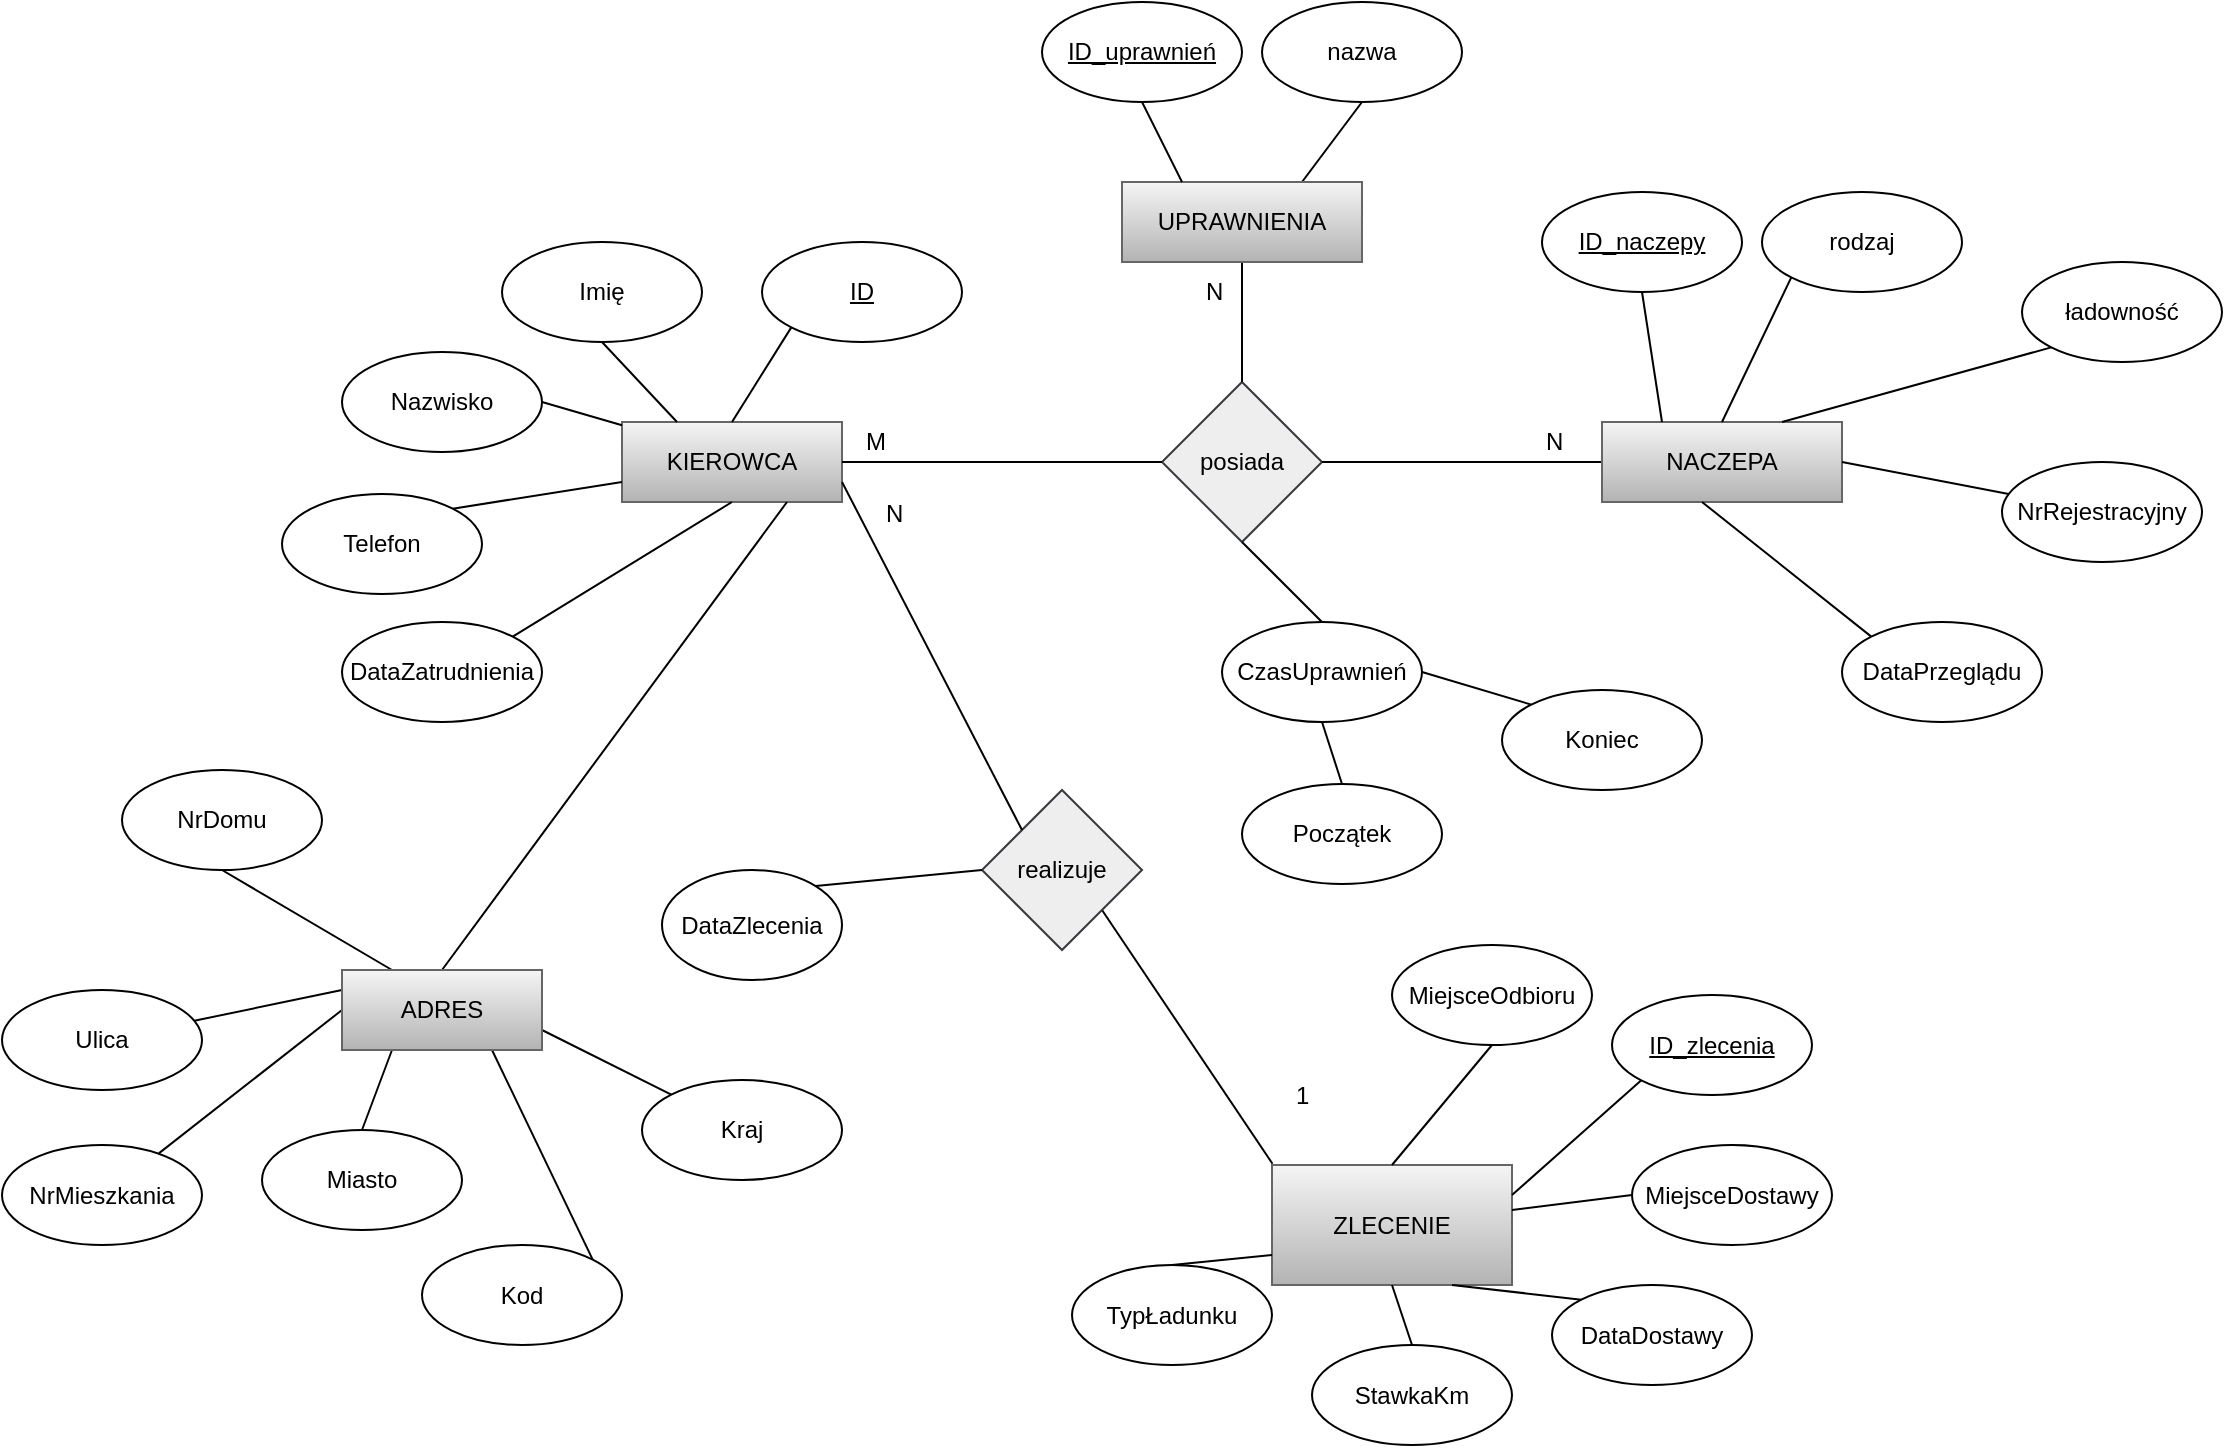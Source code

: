 <mxfile version="12.1.3" type="device" pages="1"><diagram id="R9XVWVGAC83LLvIQYldT" name="Page-1"><mxGraphModel dx="1851" dy="1686" grid="1" gridSize="10" guides="1" tooltips="1" connect="1" arrows="1" fold="1" page="1" pageScale="1" pageWidth="827" pageHeight="1169" math="0" shadow="0"><root><mxCell id="0"/><mxCell id="1" parent="0"/><mxCell id="s9euL5PhbdB5AV459CNS-1" value="KIEROWCA" style="rounded=0;whiteSpace=wrap;html=1;fillColor=#f5f5f5;strokeColor=#666666;gradientColor=#b3b3b3;" parent="1" vertex="1"><mxGeometry x="100" y="70" width="110" height="40" as="geometry"/></mxCell><mxCell id="s9euL5PhbdB5AV459CNS-3" value="DataZatrudnienia" style="ellipse;whiteSpace=wrap;html=1;" parent="1" vertex="1"><mxGeometry x="-40" y="170" width="100" height="50" as="geometry"/></mxCell><mxCell id="s9euL5PhbdB5AV459CNS-4" value="Telefon" style="ellipse;whiteSpace=wrap;html=1;" parent="1" vertex="1"><mxGeometry x="-70" y="106" width="100" height="50" as="geometry"/></mxCell><mxCell id="s9euL5PhbdB5AV459CNS-5" value="Nazwisko" style="ellipse;whiteSpace=wrap;html=1;" parent="1" vertex="1"><mxGeometry x="-40" y="35" width="100" height="50" as="geometry"/></mxCell><mxCell id="s9euL5PhbdB5AV459CNS-6" value="Imię" style="ellipse;whiteSpace=wrap;html=1;" parent="1" vertex="1"><mxGeometry x="40" y="-20" width="100" height="50" as="geometry"/></mxCell><mxCell id="s9euL5PhbdB5AV459CNS-7" value="ID" style="ellipse;whiteSpace=wrap;html=1;fontStyle=4" parent="1" vertex="1"><mxGeometry x="170" y="-20" width="100" height="50" as="geometry"/></mxCell><mxCell id="s9euL5PhbdB5AV459CNS-8" value="" style="endArrow=none;html=1;entryX=0.75;entryY=1;entryDx=0;entryDy=0;exitX=0.5;exitY=0;exitDx=0;exitDy=0;" parent="1" source="Drf0FytB5mZfJOZLr7dy-16" target="s9euL5PhbdB5AV459CNS-1" edge="1"><mxGeometry width="50" height="50" relative="1" as="geometry"><mxPoint x="215" y="345" as="sourcePoint"/><mxPoint x="60" y="260" as="targetPoint"/></mxGeometry></mxCell><mxCell id="s9euL5PhbdB5AV459CNS-9" value="" style="endArrow=none;html=1;entryX=0;entryY=0.25;entryDx=0;entryDy=0;" parent="1" target="Drf0FytB5mZfJOZLr7dy-16" edge="1" source="Drf0FytB5mZfJOZLr7dy-1"><mxGeometry width="50" height="50" relative="1" as="geometry"><mxPoint x="65" y="349" as="sourcePoint"/><mxPoint x="-45" y="354" as="targetPoint"/></mxGeometry></mxCell><mxCell id="s9euL5PhbdB5AV459CNS-10" value="Miasto" style="ellipse;whiteSpace=wrap;html=1;" parent="1" vertex="1"><mxGeometry x="-80" y="424" width="100" height="50" as="geometry"/></mxCell><mxCell id="s9euL5PhbdB5AV459CNS-11" value="NrDomu" style="ellipse;whiteSpace=wrap;html=1;" parent="1" vertex="1"><mxGeometry x="-150" y="244" width="100" height="50" as="geometry"/></mxCell><mxCell id="s9euL5PhbdB5AV459CNS-12" value="MiejsceOdbioru" style="ellipse;whiteSpace=wrap;html=1;" parent="1" vertex="1"><mxGeometry x="485" y="331.5" width="100" height="50" as="geometry"/></mxCell><mxCell id="s9euL5PhbdB5AV459CNS-13" value="NrMieszkania" style="ellipse;whiteSpace=wrap;html=1;" parent="1" vertex="1"><mxGeometry x="-210" y="431.5" width="100" height="50" as="geometry"/></mxCell><mxCell id="s9euL5PhbdB5AV459CNS-14" value="Kraj" style="ellipse;whiteSpace=wrap;html=1;" parent="1" vertex="1"><mxGeometry x="110" y="399" width="100" height="50" as="geometry"/></mxCell><mxCell id="s9euL5PhbdB5AV459CNS-15" value="Kod" style="ellipse;whiteSpace=wrap;html=1;" parent="1" vertex="1"><mxGeometry y="481.5" width="100" height="50" as="geometry"/></mxCell><mxCell id="s9euL5PhbdB5AV459CNS-16" value="" style="endArrow=none;html=1;entryX=0.5;entryY=1;entryDx=0;entryDy=0;exitX=1;exitY=0;exitDx=0;exitDy=0;" parent="1" source="s9euL5PhbdB5AV459CNS-3" target="s9euL5PhbdB5AV459CNS-1" edge="1"><mxGeometry width="50" height="50" relative="1" as="geometry"><mxPoint x="-40" y="530" as="sourcePoint"/><mxPoint x="10" y="480" as="targetPoint"/></mxGeometry></mxCell><mxCell id="s9euL5PhbdB5AV459CNS-17" value="" style="endArrow=none;html=1;entryX=0;entryY=0.75;entryDx=0;entryDy=0;exitX=1;exitY=0;exitDx=0;exitDy=0;" parent="1" source="s9euL5PhbdB5AV459CNS-4" target="s9euL5PhbdB5AV459CNS-1" edge="1"><mxGeometry width="50" height="50" relative="1" as="geometry"><mxPoint x="-40" y="530" as="sourcePoint"/><mxPoint x="10" y="480" as="targetPoint"/></mxGeometry></mxCell><mxCell id="s9euL5PhbdB5AV459CNS-18" value="" style="endArrow=none;html=1;entryX=0;entryY=0.04;entryDx=0;entryDy=0;entryPerimeter=0;exitX=1;exitY=0.5;exitDx=0;exitDy=0;" parent="1" source="s9euL5PhbdB5AV459CNS-5" target="s9euL5PhbdB5AV459CNS-1" edge="1"><mxGeometry width="50" height="50" relative="1" as="geometry"><mxPoint x="-40" y="530" as="sourcePoint"/><mxPoint x="10" y="480" as="targetPoint"/></mxGeometry></mxCell><mxCell id="Drf0FytB5mZfJOZLr7dy-1" value="Ulica" style="ellipse;whiteSpace=wrap;html=1;" vertex="1" parent="1"><mxGeometry x="-210" y="354" width="100" height="50" as="geometry"/></mxCell><mxCell id="Drf0FytB5mZfJOZLr7dy-3" value="" style="endArrow=none;html=1;entryX=0.25;entryY=0;entryDx=0;entryDy=0;exitX=0.5;exitY=1;exitDx=0;exitDy=0;" edge="1" parent="1" source="s9euL5PhbdB5AV459CNS-11" target="Drf0FytB5mZfJOZLr7dy-16"><mxGeometry width="50" height="50" relative="1" as="geometry"><mxPoint x="-84.645" y="283.822" as="sourcePoint"/><mxPoint x="-30.355" y="336.322" as="targetPoint"/></mxGeometry></mxCell><mxCell id="Drf0FytB5mZfJOZLr7dy-4" value="" style="endArrow=none;html=1;entryX=0;entryY=0.5;entryDx=0;entryDy=0;exitX=0.784;exitY=0.084;exitDx=0;exitDy=0;exitPerimeter=0;" edge="1" parent="1" source="s9euL5PhbdB5AV459CNS-13" target="Drf0FytB5mZfJOZLr7dy-16"><mxGeometry width="50" height="50" relative="1" as="geometry"><mxPoint x="-205" y="609" as="sourcePoint"/><mxPoint x="-30.355" y="371.678" as="targetPoint"/></mxGeometry></mxCell><mxCell id="Drf0FytB5mZfJOZLr7dy-5" value="" style="endArrow=none;html=1;entryX=0.25;entryY=1;entryDx=0;entryDy=0;exitX=0.5;exitY=0;exitDx=0;exitDy=0;" edge="1" parent="1" source="s9euL5PhbdB5AV459CNS-10" target="Drf0FytB5mZfJOZLr7dy-16"><mxGeometry width="50" height="50" relative="1" as="geometry"><mxPoint x="-205" y="609" as="sourcePoint"/><mxPoint x="5" y="379" as="targetPoint"/></mxGeometry></mxCell><mxCell id="Drf0FytB5mZfJOZLr7dy-6" value="" style="endArrow=none;html=1;entryX=0.75;entryY=1;entryDx=0;entryDy=0;exitX=1;exitY=0;exitDx=0;exitDy=0;" edge="1" parent="1" source="s9euL5PhbdB5AV459CNS-15" target="Drf0FytB5mZfJOZLr7dy-16"><mxGeometry width="50" height="50" relative="1" as="geometry"><mxPoint x="-205" y="609" as="sourcePoint"/><mxPoint x="40.355" y="371.678" as="targetPoint"/></mxGeometry></mxCell><mxCell id="Drf0FytB5mZfJOZLr7dy-7" value="" style="endArrow=none;html=1;entryX=1;entryY=0.75;entryDx=0;entryDy=0;exitX=0;exitY=0;exitDx=0;exitDy=0;" edge="1" parent="1" source="s9euL5PhbdB5AV459CNS-14" target="Drf0FytB5mZfJOZLr7dy-16"><mxGeometry width="50" height="50" relative="1" as="geometry"><mxPoint x="-205" y="609" as="sourcePoint"/><mxPoint x="55" y="354" as="targetPoint"/></mxGeometry></mxCell><mxCell id="Drf0FytB5mZfJOZLr7dy-8" value="posiada" style="rhombus;whiteSpace=wrap;html=1;fillColor=#eeeeee;strokeColor=#36393d;" vertex="1" parent="1"><mxGeometry x="370" y="50" width="80" height="80" as="geometry"/></mxCell><mxCell id="Drf0FytB5mZfJOZLr7dy-9" value="" style="endArrow=none;html=1;entryX=1;entryY=0.5;entryDx=0;entryDy=0;exitX=0;exitY=0.5;exitDx=0;exitDy=0;" edge="1" parent="1" source="Drf0FytB5mZfJOZLr7dy-8" target="s9euL5PhbdB5AV459CNS-1"><mxGeometry width="50" height="50" relative="1" as="geometry"><mxPoint x="490" y="280" as="sourcePoint"/><mxPoint x="540" y="230" as="targetPoint"/></mxGeometry></mxCell><mxCell id="Drf0FytB5mZfJOZLr7dy-10" value="" style="endArrow=none;html=1;entryX=0;entryY=1;entryDx=0;entryDy=0;exitX=0.5;exitY=0;exitDx=0;exitDy=0;" edge="1" parent="1" source="s9euL5PhbdB5AV459CNS-1" target="s9euL5PhbdB5AV459CNS-7"><mxGeometry width="50" height="50" relative="1" as="geometry"><mxPoint x="270" y="90" as="sourcePoint"/><mxPoint x="320" y="40" as="targetPoint"/></mxGeometry></mxCell><mxCell id="Drf0FytB5mZfJOZLr7dy-11" value="" style="endArrow=none;html=1;entryX=0.5;entryY=1;entryDx=0;entryDy=0;exitX=0.25;exitY=0;exitDx=0;exitDy=0;" edge="1" parent="1" source="s9euL5PhbdB5AV459CNS-1" target="s9euL5PhbdB5AV459CNS-6"><mxGeometry width="50" height="50" relative="1" as="geometry"><mxPoint x="190" y="60" as="sourcePoint"/><mxPoint x="240" y="10" as="targetPoint"/></mxGeometry></mxCell><mxCell id="Drf0FytB5mZfJOZLr7dy-12" value="" style="endArrow=none;html=1;entryX=0.75;entryY=0;entryDx=0;entryDy=0;exitX=0.5;exitY=1;exitDx=0;exitDy=0;" edge="1" parent="1" source="Drf0FytB5mZfJOZLr7dy-20" target="Drf0FytB5mZfJOZLr7dy-15"><mxGeometry width="50" height="50" relative="1" as="geometry"><mxPoint x="560" y="-140" as="sourcePoint"/><mxPoint x="480" y="260" as="targetPoint"/></mxGeometry></mxCell><mxCell id="Drf0FytB5mZfJOZLr7dy-13" value="" style="endArrow=none;html=1;entryX=0.5;entryY=1;entryDx=0;entryDy=0;exitX=0.5;exitY=0;exitDx=0;exitDy=0;" edge="1" parent="1" source="Drf0FytB5mZfJOZLr7dy-8" target="Drf0FytB5mZfJOZLr7dy-15"><mxGeometry width="50" height="50" relative="1" as="geometry"><mxPoint x="450" y="45" as="sourcePoint"/><mxPoint x="460" y="-20" as="targetPoint"/></mxGeometry></mxCell><mxCell id="Drf0FytB5mZfJOZLr7dy-14" value="" style="endArrow=none;html=1;entryX=0;entryY=0.5;entryDx=0;entryDy=0;exitX=1;exitY=0.5;exitDx=0;exitDy=0;" edge="1" parent="1" source="Drf0FytB5mZfJOZLr7dy-8" target="Drf0FytB5mZfJOZLr7dy-17"><mxGeometry width="50" height="50" relative="1" as="geometry"><mxPoint x="470" y="342.5" as="sourcePoint"/><mxPoint x="520" y="292.5" as="targetPoint"/></mxGeometry></mxCell><mxCell id="Drf0FytB5mZfJOZLr7dy-15" value="UPRAWNIENIA" style="rounded=0;whiteSpace=wrap;html=1;gradientColor=#b3b3b3;fillColor=#f5f5f5;strokeColor=#666666;" vertex="1" parent="1"><mxGeometry x="350" y="-50" width="120" height="40" as="geometry"/></mxCell><mxCell id="Drf0FytB5mZfJOZLr7dy-16" value="ADRES" style="rounded=0;whiteSpace=wrap;html=1;gradientColor=#b3b3b3;fillColor=#f5f5f5;strokeColor=#666666;" vertex="1" parent="1"><mxGeometry x="-40" y="344" width="100" height="40" as="geometry"/></mxCell><mxCell id="Drf0FytB5mZfJOZLr7dy-17" value="NACZEPA" style="rounded=0;whiteSpace=wrap;html=1;gradientColor=#b3b3b3;fillColor=#f5f5f5;strokeColor=#666666;" vertex="1" parent="1"><mxGeometry x="590" y="70" width="120" height="40" as="geometry"/></mxCell><mxCell id="Drf0FytB5mZfJOZLr7dy-18" value="" style="endArrow=none;html=1;exitX=0.25;exitY=0;exitDx=0;exitDy=0;entryX=0.5;entryY=1;entryDx=0;entryDy=0;" edge="1" parent="1" source="Drf0FytB5mZfJOZLr7dy-15" target="Drf0FytB5mZfJOZLr7dy-19"><mxGeometry width="50" height="50" relative="1" as="geometry"><mxPoint x="410" y="-80" as="sourcePoint"/><mxPoint x="460" y="-130" as="targetPoint"/></mxGeometry></mxCell><mxCell id="Drf0FytB5mZfJOZLr7dy-19" value="ID_uprawnień" style="ellipse;whiteSpace=wrap;html=1;fontStyle=4" vertex="1" parent="1"><mxGeometry x="310" y="-140" width="100" height="50" as="geometry"/></mxCell><mxCell id="Drf0FytB5mZfJOZLr7dy-20" value="nazwa" style="ellipse;whiteSpace=wrap;html=1;" vertex="1" parent="1"><mxGeometry x="420" y="-140" width="100" height="50" as="geometry"/></mxCell><mxCell id="Drf0FytB5mZfJOZLr7dy-22" value="" style="endArrow=none;html=1;entryX=1;entryY=1;entryDx=0;entryDy=0;exitX=0.002;exitY=-0.01;exitDx=0;exitDy=0;exitPerimeter=0;" edge="1" parent="1" source="Drf0FytB5mZfJOZLr7dy-38" target="Drf0FytB5mZfJOZLr7dy-36"><mxGeometry width="50" height="50" relative="1" as="geometry"><mxPoint x="455" y="446.5" as="sourcePoint"/><mxPoint x="375" y="366.5" as="targetPoint"/></mxGeometry></mxCell><mxCell id="Drf0FytB5mZfJOZLr7dy-23" value="" style="endArrow=none;html=1;exitX=0.25;exitY=0;exitDx=0;exitDy=0;entryX=0.5;entryY=1;entryDx=0;entryDy=0;" edge="1" parent="1" source="Drf0FytB5mZfJOZLr7dy-17" target="Drf0FytB5mZfJOZLr7dy-33"><mxGeometry width="50" height="50" relative="1" as="geometry"><mxPoint x="630" y="30" as="sourcePoint"/><mxPoint x="680" y="-20" as="targetPoint"/></mxGeometry></mxCell><mxCell id="Drf0FytB5mZfJOZLr7dy-24" value="" style="endArrow=none;html=1;exitX=0.5;exitY=0;exitDx=0;exitDy=0;entryX=0;entryY=1;entryDx=0;entryDy=0;" edge="1" parent="1" source="Drf0FytB5mZfJOZLr7dy-17" target="Drf0FytB5mZfJOZLr7dy-32"><mxGeometry width="50" height="50" relative="1" as="geometry"><mxPoint x="710" y="40" as="sourcePoint"/><mxPoint x="760" y="-10" as="targetPoint"/></mxGeometry></mxCell><mxCell id="Drf0FytB5mZfJOZLr7dy-25" value="" style="endArrow=none;html=1;exitX=0.75;exitY=0;exitDx=0;exitDy=0;entryX=0;entryY=1;entryDx=0;entryDy=0;" edge="1" parent="1" source="Drf0FytB5mZfJOZLr7dy-17" target="Drf0FytB5mZfJOZLr7dy-31"><mxGeometry width="50" height="50" relative="1" as="geometry"><mxPoint x="750" y="110" as="sourcePoint"/><mxPoint x="800" y="60" as="targetPoint"/></mxGeometry></mxCell><mxCell id="Drf0FytB5mZfJOZLr7dy-26" value="" style="endArrow=none;html=1;entryX=1;entryY=0.5;entryDx=0;entryDy=0;" edge="1" parent="1" source="Drf0FytB5mZfJOZLr7dy-30" target="Drf0FytB5mZfJOZLr7dy-17"><mxGeometry width="50" height="50" relative="1" as="geometry"><mxPoint x="690" y="170" as="sourcePoint"/><mxPoint x="740" y="120" as="targetPoint"/></mxGeometry></mxCell><mxCell id="Drf0FytB5mZfJOZLr7dy-27" value="" style="endArrow=none;html=1;exitX=0;exitY=0;exitDx=0;exitDy=0;" edge="1" parent="1" source="Drf0FytB5mZfJOZLr7dy-29"><mxGeometry width="50" height="50" relative="1" as="geometry"><mxPoint x="590" y="160" as="sourcePoint"/><mxPoint x="640" y="110" as="targetPoint"/></mxGeometry></mxCell><mxCell id="Drf0FytB5mZfJOZLr7dy-28" value="ID_zlecenia" style="ellipse;whiteSpace=wrap;html=1;fontStyle=4" vertex="1" parent="1"><mxGeometry x="595" y="356.5" width="100" height="50" as="geometry"/></mxCell><mxCell id="Drf0FytB5mZfJOZLr7dy-29" value="DataPrzeglądu" style="ellipse;whiteSpace=wrap;html=1;" vertex="1" parent="1"><mxGeometry x="710" y="170" width="100" height="50" as="geometry"/></mxCell><mxCell id="Drf0FytB5mZfJOZLr7dy-30" value="NrRejestracyjny" style="ellipse;whiteSpace=wrap;html=1;" vertex="1" parent="1"><mxGeometry x="790" y="90" width="100" height="50" as="geometry"/></mxCell><mxCell id="Drf0FytB5mZfJOZLr7dy-31" value="ładowność" style="ellipse;whiteSpace=wrap;html=1;" vertex="1" parent="1"><mxGeometry x="800" y="-10" width="100" height="50" as="geometry"/></mxCell><mxCell id="Drf0FytB5mZfJOZLr7dy-32" value="rodzaj" style="ellipse;whiteSpace=wrap;html=1;" vertex="1" parent="1"><mxGeometry x="670" y="-45" width="100" height="50" as="geometry"/></mxCell><mxCell id="Drf0FytB5mZfJOZLr7dy-33" value="&lt;u&gt;ID_naczepy&lt;/u&gt;" style="ellipse;whiteSpace=wrap;html=1;" vertex="1" parent="1"><mxGeometry x="560" y="-45" width="100" height="50" as="geometry"/></mxCell><mxCell id="Drf0FytB5mZfJOZLr7dy-36" value="realizuje" style="rhombus;whiteSpace=wrap;html=1;fillColor=#eeeeee;strokeColor=#36393d;" vertex="1" parent="1"><mxGeometry x="280" y="254" width="80" height="80" as="geometry"/></mxCell><mxCell id="Drf0FytB5mZfJOZLr7dy-37" value="" style="endArrow=none;html=1;exitX=1;exitY=0.75;exitDx=0;exitDy=0;entryX=0;entryY=0;entryDx=0;entryDy=0;" edge="1" parent="1" source="s9euL5PhbdB5AV459CNS-1" target="Drf0FytB5mZfJOZLr7dy-36"><mxGeometry width="50" height="50" relative="1" as="geometry"><mxPoint x="240" y="170" as="sourcePoint"/><mxPoint x="290" y="120" as="targetPoint"/></mxGeometry></mxCell><mxCell id="Drf0FytB5mZfJOZLr7dy-38" value="ZLECENIE" style="rounded=0;whiteSpace=wrap;html=1;gradientColor=#b3b3b3;fillColor=#f5f5f5;strokeColor=#666666;" vertex="1" parent="1"><mxGeometry x="425" y="441.5" width="120" height="60" as="geometry"/></mxCell><mxCell id="Drf0FytB5mZfJOZLr7dy-39" value="MiejsceDostawy" style="ellipse;whiteSpace=wrap;html=1;" vertex="1" parent="1"><mxGeometry x="605" y="431.5" width="100" height="50" as="geometry"/></mxCell><mxCell id="Drf0FytB5mZfJOZLr7dy-40" value="DataDostawy" style="ellipse;whiteSpace=wrap;html=1;" vertex="1" parent="1"><mxGeometry x="565" y="501.5" width="100" height="50" as="geometry"/></mxCell><mxCell id="Drf0FytB5mZfJOZLr7dy-41" value="StawkaKm" style="ellipse;whiteSpace=wrap;html=1;" vertex="1" parent="1"><mxGeometry x="445" y="531.5" width="100" height="50" as="geometry"/></mxCell><mxCell id="Drf0FytB5mZfJOZLr7dy-42" value="TypŁadunku" style="ellipse;whiteSpace=wrap;html=1;" vertex="1" parent="1"><mxGeometry x="325" y="491.5" width="100" height="50" as="geometry"/></mxCell><mxCell id="Drf0FytB5mZfJOZLr7dy-45" value="" style="endArrow=none;html=1;entryX=0.5;entryY=1;entryDx=0;entryDy=0;exitX=0.5;exitY=0;exitDx=0;exitDy=0;" edge="1" parent="1" source="Drf0FytB5mZfJOZLr7dy-38" target="s9euL5PhbdB5AV459CNS-12"><mxGeometry width="50" height="50" relative="1" as="geometry"><mxPoint x="545" y="406.5" as="sourcePoint"/><mxPoint x="595" y="356.5" as="targetPoint"/></mxGeometry></mxCell><mxCell id="Drf0FytB5mZfJOZLr7dy-46" value="" style="endArrow=none;html=1;entryX=0;entryY=1;entryDx=0;entryDy=0;exitX=1;exitY=0.25;exitDx=0;exitDy=0;" edge="1" parent="1" source="Drf0FytB5mZfJOZLr7dy-38" target="Drf0FytB5mZfJOZLr7dy-28"><mxGeometry width="50" height="50" relative="1" as="geometry"><mxPoint x="585" y="446.5" as="sourcePoint"/><mxPoint x="635" y="396.5" as="targetPoint"/></mxGeometry></mxCell><mxCell id="Drf0FytB5mZfJOZLr7dy-47" value="" style="endArrow=none;html=1;entryX=0;entryY=0.5;entryDx=0;entryDy=0;" edge="1" parent="1" source="Drf0FytB5mZfJOZLr7dy-38" target="Drf0FytB5mZfJOZLr7dy-39"><mxGeometry width="50" height="50" relative="1" as="geometry"><mxPoint x="585" y="516.5" as="sourcePoint"/><mxPoint x="635" y="466.5" as="targetPoint"/></mxGeometry></mxCell><mxCell id="Drf0FytB5mZfJOZLr7dy-48" value="" style="endArrow=none;html=1;entryX=0.75;entryY=1;entryDx=0;entryDy=0;exitX=0;exitY=0;exitDx=0;exitDy=0;" edge="1" parent="1" source="Drf0FytB5mZfJOZLr7dy-40" target="Drf0FytB5mZfJOZLr7dy-38"><mxGeometry width="50" height="50" relative="1" as="geometry"><mxPoint x="545" y="536.5" as="sourcePoint"/><mxPoint x="595" y="486.5" as="targetPoint"/></mxGeometry></mxCell><mxCell id="Drf0FytB5mZfJOZLr7dy-49" value="" style="endArrow=none;html=1;entryX=0.5;entryY=1;entryDx=0;entryDy=0;exitX=0.5;exitY=0;exitDx=0;exitDy=0;" edge="1" parent="1" source="Drf0FytB5mZfJOZLr7dy-41" target="Drf0FytB5mZfJOZLr7dy-38"><mxGeometry width="50" height="50" relative="1" as="geometry"><mxPoint x="455" y="526.5" as="sourcePoint"/><mxPoint x="505" y="476.5" as="targetPoint"/></mxGeometry></mxCell><mxCell id="Drf0FytB5mZfJOZLr7dy-50" value="" style="endArrow=none;html=1;entryX=0;entryY=0.75;entryDx=0;entryDy=0;exitX=0.5;exitY=0;exitDx=0;exitDy=0;" edge="1" parent="1" source="Drf0FytB5mZfJOZLr7dy-42" target="Drf0FytB5mZfJOZLr7dy-38"><mxGeometry width="50" height="50" relative="1" as="geometry"><mxPoint x="415" y="456.5" as="sourcePoint"/><mxPoint x="465" y="406.5" as="targetPoint"/></mxGeometry></mxCell><mxCell id="Drf0FytB5mZfJOZLr7dy-51" value="M" style="text;html=1;resizable=0;points=[];autosize=1;align=left;verticalAlign=top;spacingTop=-4;" vertex="1" parent="1"><mxGeometry x="220" y="70" width="30" height="20" as="geometry"/></mxCell><mxCell id="Drf0FytB5mZfJOZLr7dy-52" value="N" style="text;html=1;resizable=0;points=[];autosize=1;align=left;verticalAlign=top;spacingTop=-4;" vertex="1" parent="1"><mxGeometry x="560" y="70" width="20" height="20" as="geometry"/></mxCell><mxCell id="Drf0FytB5mZfJOZLr7dy-53" value="1" style="text;html=1;resizable=0;points=[];autosize=1;align=left;verticalAlign=top;spacingTop=-4;" vertex="1" parent="1"><mxGeometry x="435" y="396.5" width="20" height="20" as="geometry"/></mxCell><mxCell id="Drf0FytB5mZfJOZLr7dy-55" value="N" style="text;html=1;resizable=0;points=[];autosize=1;align=left;verticalAlign=top;spacingTop=-4;" vertex="1" parent="1"><mxGeometry x="230" y="106" width="20" height="20" as="geometry"/></mxCell><mxCell id="Drf0FytB5mZfJOZLr7dy-56" value="DataZlecenia" style="ellipse;whiteSpace=wrap;html=1;" vertex="1" parent="1"><mxGeometry x="120" y="294" width="90" height="55" as="geometry"/></mxCell><mxCell id="Drf0FytB5mZfJOZLr7dy-57" value="" style="endArrow=none;html=1;entryX=0;entryY=0.5;entryDx=0;entryDy=0;exitX=1;exitY=0;exitDx=0;exitDy=0;" edge="1" parent="1" source="Drf0FytB5mZfJOZLr7dy-56" target="Drf0FytB5mZfJOZLr7dy-36"><mxGeometry width="50" height="50" relative="1" as="geometry"><mxPoint x="-85" y="724" as="sourcePoint"/><mxPoint x="-35" y="674" as="targetPoint"/></mxGeometry></mxCell><mxCell id="Drf0FytB5mZfJOZLr7dy-59" value="CzasUprawnień" style="ellipse;whiteSpace=wrap;html=1;" vertex="1" parent="1"><mxGeometry x="400" y="170" width="100" height="50" as="geometry"/></mxCell><mxCell id="Drf0FytB5mZfJOZLr7dy-60" value="" style="endArrow=none;html=1;entryX=0.5;entryY=1;entryDx=0;entryDy=0;exitX=0.5;exitY=0;exitDx=0;exitDy=0;" edge="1" parent="1" source="Drf0FytB5mZfJOZLr7dy-59" target="Drf0FytB5mZfJOZLr7dy-8"><mxGeometry width="50" height="50" relative="1" as="geometry"><mxPoint x="430" y="160" as="sourcePoint"/><mxPoint x="480" y="110" as="targetPoint"/></mxGeometry></mxCell><mxCell id="Drf0FytB5mZfJOZLr7dy-62" value="" style="endArrow=none;html=1;entryX=0.5;entryY=1;entryDx=0;entryDy=0;exitX=0.5;exitY=0;exitDx=0;exitDy=0;" edge="1" parent="1" source="Drf0FytB5mZfJOZLr7dy-64" target="Drf0FytB5mZfJOZLr7dy-59"><mxGeometry width="50" height="50" relative="1" as="geometry"><mxPoint x="400" y="230" as="sourcePoint"/><mxPoint x="450" y="180" as="targetPoint"/></mxGeometry></mxCell><mxCell id="Drf0FytB5mZfJOZLr7dy-63" value="" style="endArrow=none;html=1;exitX=1;exitY=0.5;exitDx=0;exitDy=0;entryX=0;entryY=0;entryDx=0;entryDy=0;" edge="1" parent="1" source="Drf0FytB5mZfJOZLr7dy-59" target="Drf0FytB5mZfJOZLr7dy-65"><mxGeometry width="50" height="50" relative="1" as="geometry"><mxPoint x="510" y="202" as="sourcePoint"/><mxPoint x="590" y="180" as="targetPoint"/></mxGeometry></mxCell><mxCell id="Drf0FytB5mZfJOZLr7dy-64" value="Początek" style="ellipse;whiteSpace=wrap;html=1;" vertex="1" parent="1"><mxGeometry x="410" y="251" width="100" height="50" as="geometry"/></mxCell><mxCell id="Drf0FytB5mZfJOZLr7dy-65" value="Koniec" style="ellipse;whiteSpace=wrap;html=1;" vertex="1" parent="1"><mxGeometry x="540" y="204" width="100" height="50" as="geometry"/></mxCell><mxCell id="Drf0FytB5mZfJOZLr7dy-66" value="N" style="text;html=1;resizable=0;points=[];autosize=1;align=left;verticalAlign=top;spacingTop=-4;" vertex="1" parent="1"><mxGeometry x="390" y="-5" width="20" height="20" as="geometry"/></mxCell></root></mxGraphModel></diagram></mxfile>